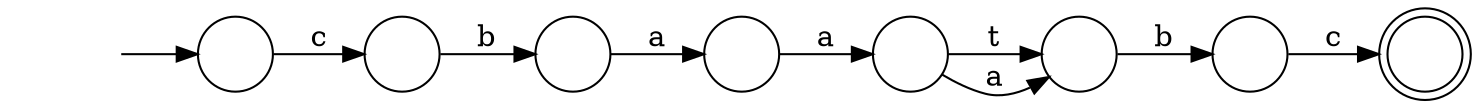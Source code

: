 digraph Automaton {
  rankdir = LR;
  0 [shape=circle,label=""];
  0 -> 7 [label="b"]
  1 [shape=circle,label=""];
  initial [shape=plaintext,label=""];
  initial -> 1
  1 -> 3 [label="c"]
  2 [shape=circle,label=""];
  2 -> 6 [label="a"]
  3 [shape=circle,label=""];
  3 -> 2 [label="b"]
  4 [shape=doublecircle,label=""];
  5 [shape=circle,label=""];
  5 -> 0 [label="t"]
  5 -> 0 [label="a"]
  6 [shape=circle,label=""];
  6 -> 5 [label="a"]
  7 [shape=circle,label=""];
  7 -> 4 [label="c"]
}

